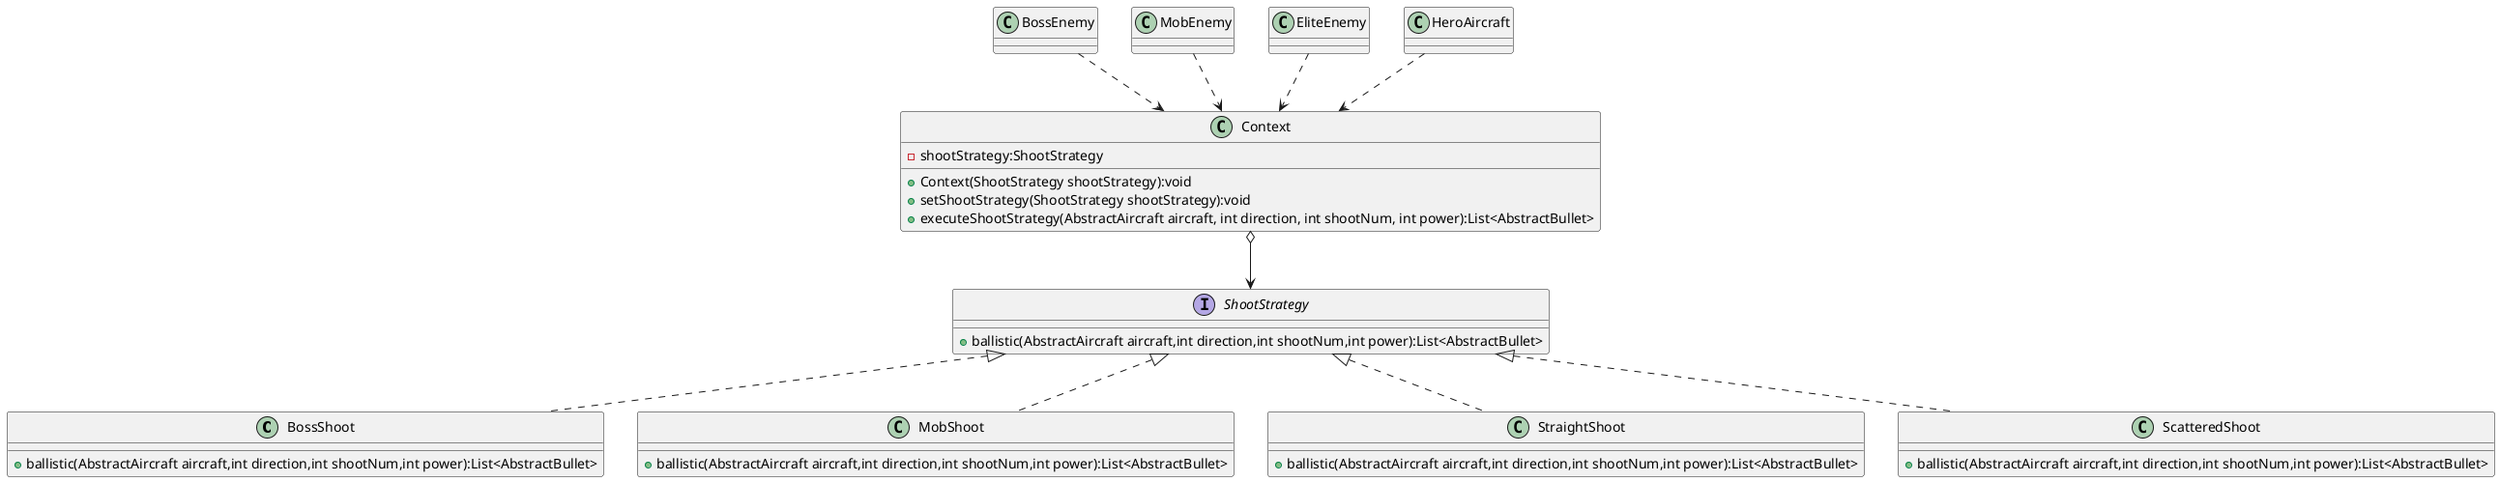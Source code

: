 @startuml
'https://plantuml.com/class-diagram

BossShoot .up.|> ShootStrategy
MobShoot .up.|> ShootStrategy
StraightShoot .up.|> ShootStrategy
ScatteredShoot .up.|> ShootStrategy
BossEnemy ..> Context
MobEnemy ..> Context
EliteEnemy ..> Context
HeroAircraft ..> Context
Context o--> ShootStrategy

interface ShootStrategy{
    + ballistic(AbstractAircraft aircraft,int direction,int shootNum,int power):List<AbstractBullet>
}

class BossShoot{
    + ballistic(AbstractAircraft aircraft,int direction,int shootNum,int power):List<AbstractBullet>
}

class MobShoot{
    + ballistic(AbstractAircraft aircraft,int direction,int shootNum,int power):List<AbstractBullet>
}

class ScatteredShoot{
    + ballistic(AbstractAircraft aircraft,int direction,int shootNum,int power):List<AbstractBullet>
}

class StraightShoot{
    + ballistic(AbstractAircraft aircraft,int direction,int shootNum,int power):List<AbstractBullet>
}

class Context{
    - shootStrategy:ShootStrategy
    + Context(ShootStrategy shootStrategy):void
    + setShootStrategy(ShootStrategy shootStrategy):void
    + executeShootStrategy(AbstractAircraft aircraft, int direction, int shootNum, int power):List<AbstractBullet>
}

class BossEnemy

class EliteEnemy

class MobEnemy

class HeroAircraft

@enduml